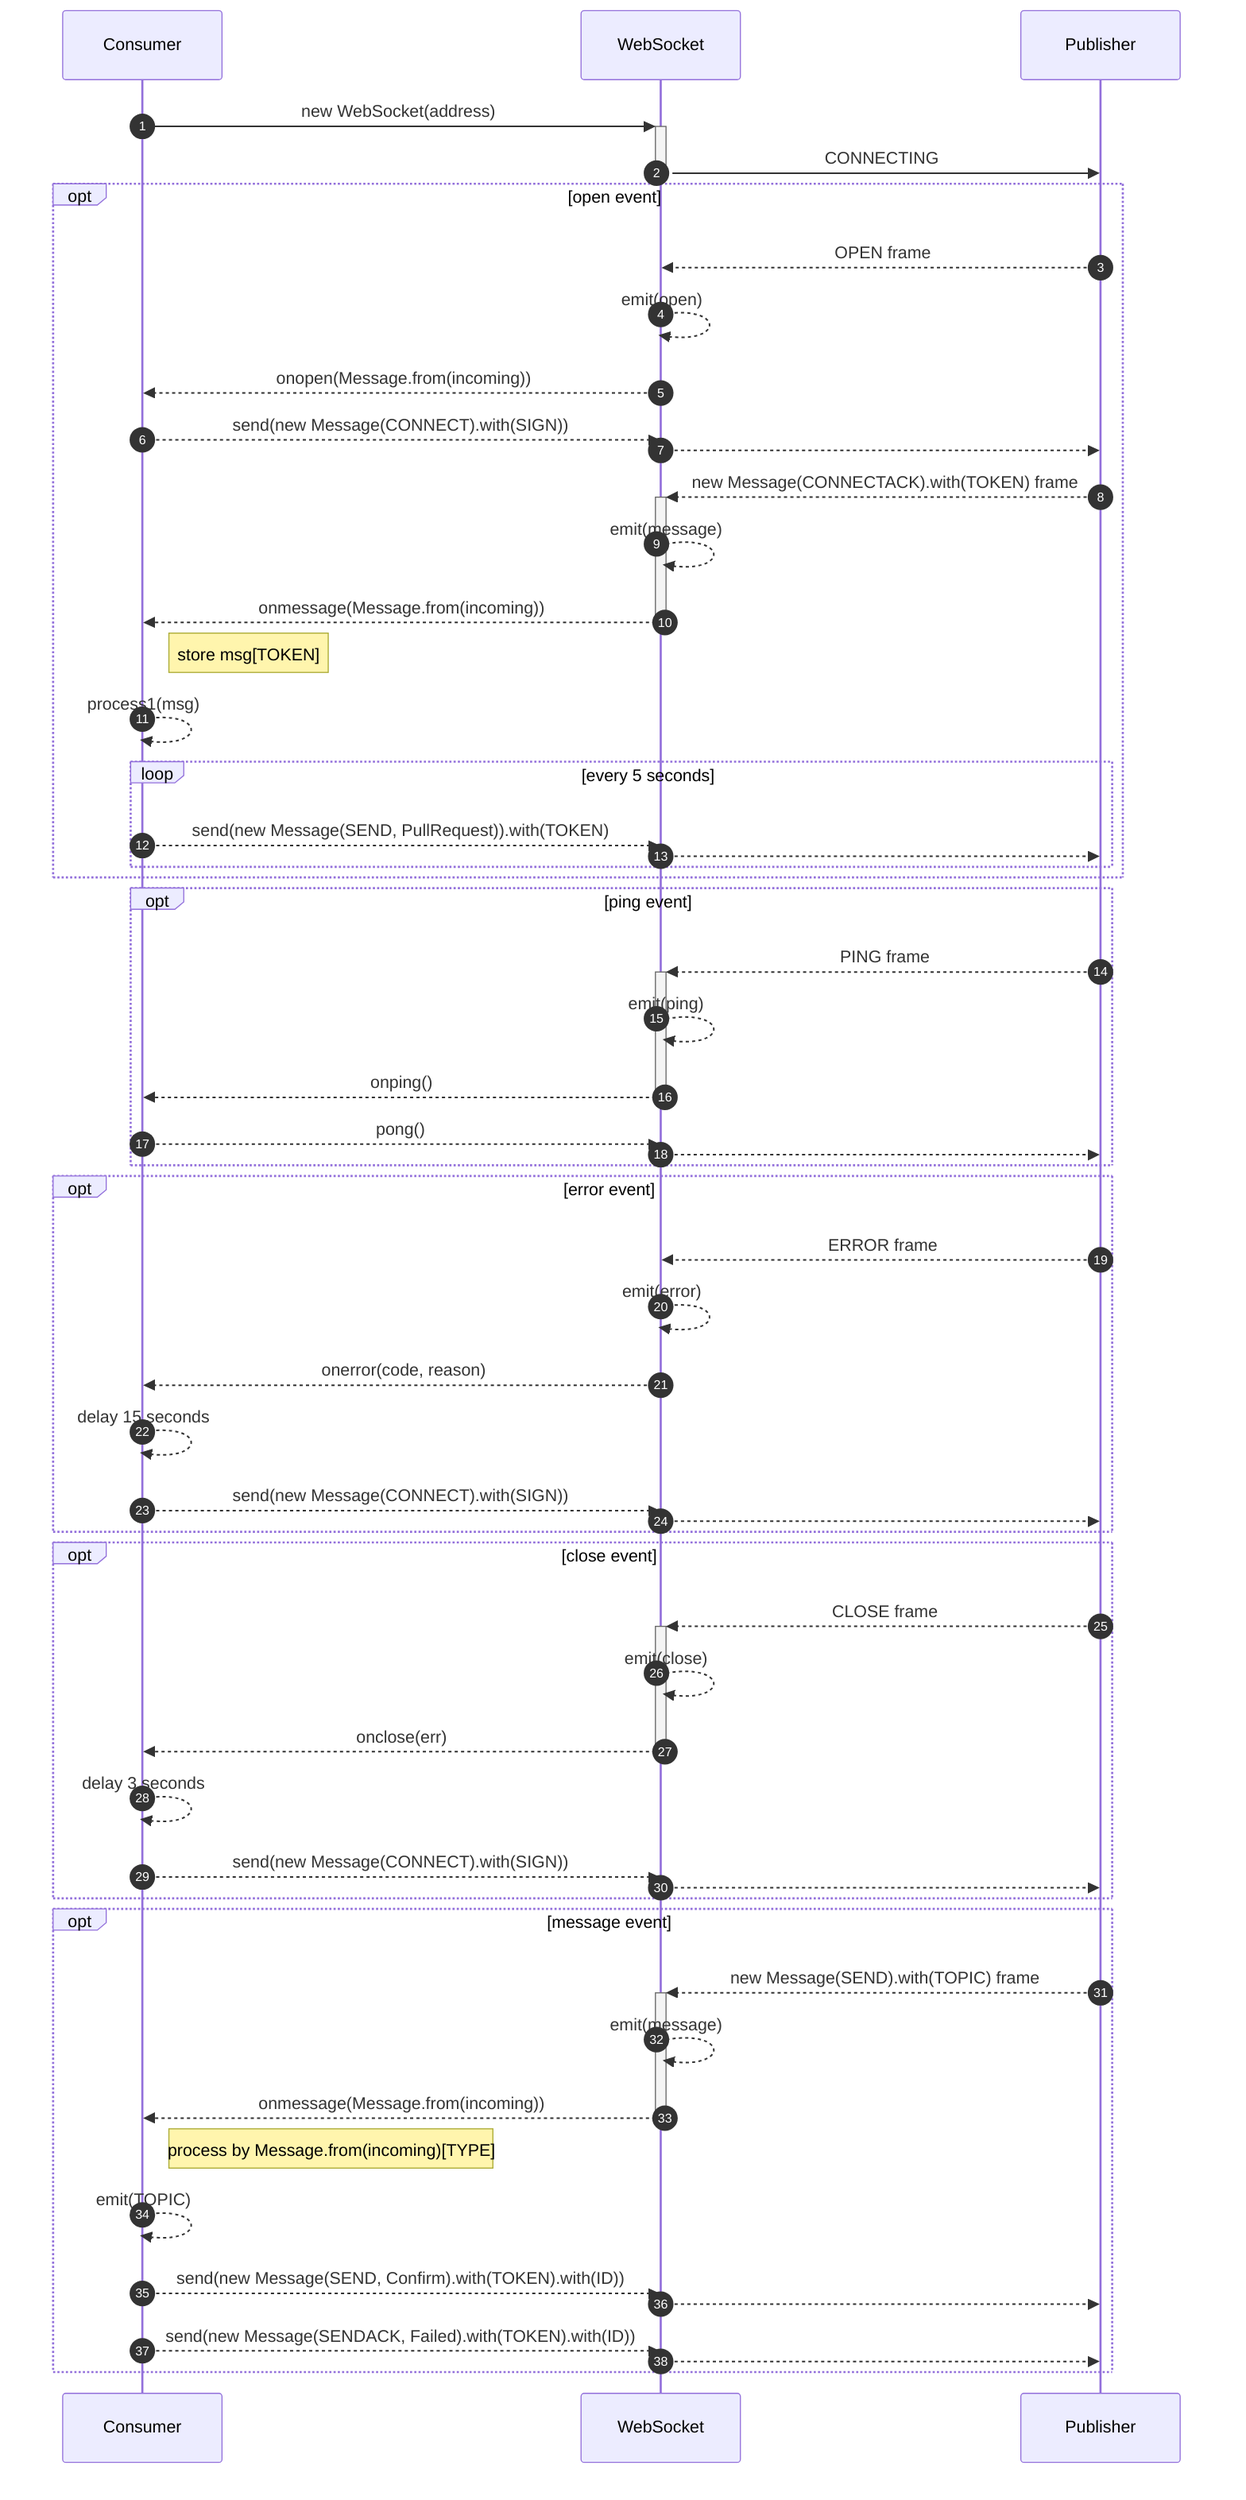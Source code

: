 sequenceDiagram
    autonumber
    Consumer->>+WebSocket: new WebSocket(address)
    WebSocket->>-Publisher: CONNECTING
    opt open event
        Publisher-->>WebSocket: OPEN frame
        WebSocket-->>WebSocket: emit(open)
        WebSocket-->>Consumer: onopen(Message.from(incoming))
        Consumer-->>WebSocket: send(new Message(CONNECT).with(SIGN))
        WebSocket-->>Publisher: 
        Publisher-->>+WebSocket: new Message(CONNECTACK).with(TOKEN) frame
        WebSocket-->> WebSocket: emit(message)
        WebSocket-->>-Consumer: onmessage(Message.from(incoming))
        Note right of Consumer: store msg[TOKEN]
        Consumer-->>Consumer: process1(msg)
        loop every 5 seconds
            Consumer-->>WebSocket: send(new Message(SEND, PullRequest)).with(TOKEN)
            WebSocket-->>Publisher: 
        end
    end
    opt ping event
        Publisher-->>+WebSocket: PING frame
        WebSocket-->> WebSocket: emit(ping)
        WebSocket-->>-Consumer: onping()
        Consumer -->> WebSocket: pong()
        WebSocket-->> Publisher: 
    end
    opt error event
        Publisher-->>WebSocket: ERROR frame
        WebSocket-->>WebSocket: emit(error)
        WebSocket-->>Consumer: onerror(code, reason)
        Consumer-->>Consumer: delay 15 seconds
        Consumer-->>WebSocket: send(new Message(CONNECT).with(SIGN))
        WebSocket-->>Publisher: 
    end
    opt close event
        Publisher-->>+WebSocket: CLOSE frame
        WebSocket-->> WebSocket: emit(close)
        WebSocket-->>-Consumer: onclose(err)
        Consumer -->> Consumer: delay 3 seconds
        Consumer -->> WebSocket: send(new Message(CONNECT).with(SIGN))
        WebSocket-->> Publisher: 
    end
    opt message event
        Publisher-->>+WebSocket: new Message(SEND).with(TOPIC) frame
        WebSocket-->> WebSocket: emit(message)
        WebSocket-->>-Consumer: onmessage(Message.from(incoming))
        Note right of Consumer: process by Message.from(incoming)[TYPE]
        Consumer-->> Consumer: emit(TOPIC)
        Consumer-->> WebSocket: send(new Message(SEND, Confirm).with(TOKEN).with(ID))
        WebSocket-->>Publisher: 
        Consumer-->> WebSocket: send(new Message(SENDACK, Failed).with(TOKEN).with(ID))
        WebSocket-->>Publisher: 
    end
%% npx -p @mermaid-js/mermaid-cli mmdc -i sdk-sequence.mmd -o sdk-sequence.svg
%% sed -i '' 's/-16[0-9]\{11\}/-div/g;s/max-width: 1162px; //' sdk-sequence.svg